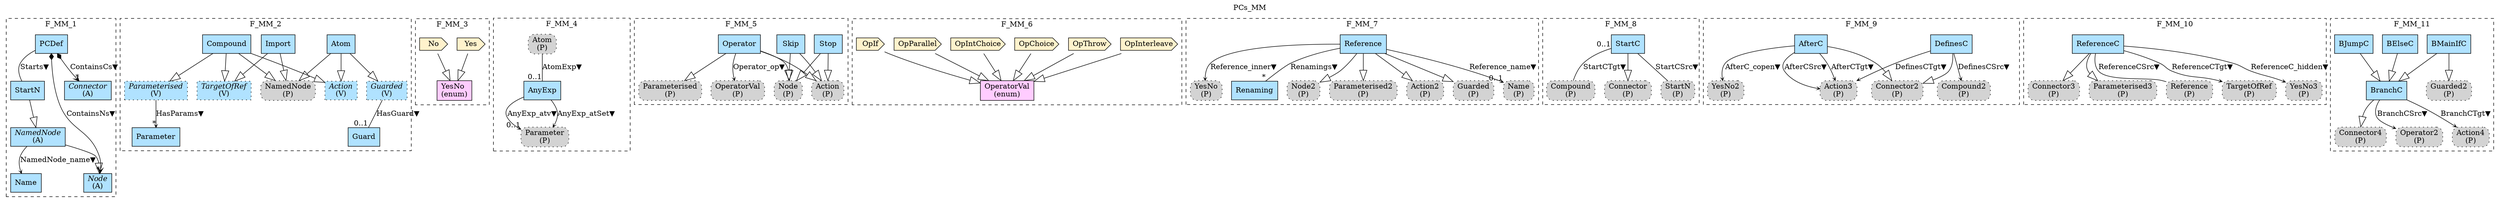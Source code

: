 digraph {graph[label=PCs_MM,labelloc=tl,labelfontsize=12];
subgraph cluster_F_MM_1{style=dashed;label=F_MM_1;
"NamedNode"[shape=record,fillcolor=lightskyblue1,style = filled,label=<{<I>NamedNode</I><br/>(A)}>];
"Name"[shape=record,fillcolor=lightskyblue1,style = filled,label="Name"];
"Node"[shape=record,fillcolor=lightskyblue1,style = filled,label=<{<I>Node</I><br/>(A)}>];
"Connector"[shape=record,fillcolor=lightskyblue1,style = filled,label=<{<I>Connector</I><br/>(A)}>];
"PCDef"[shape=record,fillcolor=lightskyblue1,style = filled,label="PCDef"];
"StartN"[shape=record,fillcolor=lightskyblue1,style = filled,label="StartN"];

"NamedNode"->"Node"[arrowhead=onormal,arrowsize=2.0];
"StartN"->"NamedNode"[arrowhead=onormal,arrowsize=2.0];
"NamedNode"->"Name"[label="NamedNode_name▼",arrowhead=vee,headlabel="",arrowsize=.5];
"PCDef"->"Node"[label="ContainsNs▼",arrowhead=vee,arrowtail=diamond,dir=both,headlabel="*"];
"PCDef"->"Connector"[label="ContainsCs▼",arrowhead=vee,arrowtail=diamond,dir=both,headlabel="*"];
"PCDef"->"StartN"[label="Starts▼",dir=none,taillabel="",headlabel=""];

}
subgraph cluster_F_MM_2{style=dashed;label=F_MM_2;
"PNamedNode"[shape=box,fillcolor=lightgray,style ="rounded,filled,dotted",label=<NamedNode<br/>(P)>];
"Import"[shape=record,fillcolor=lightskyblue1,style = filled,label="Import"];
"TargetOfRef"[shape=record,fillcolor=lightskyblue1,style ="filled,dotted",label=<{<I>TargetOfRef</I><br/>(V)}>];
"Atom"[shape=record,fillcolor=lightskyblue1,style = filled,label="Atom"];
"Compound"[shape=record,fillcolor=lightskyblue1,style = filled,label="Compound"];
"Action"[shape=record,fillcolor=lightskyblue1,style ="filled,dotted",label=<{<I>Action</I><br/>(V)}>];
"Parameterised"[shape=record,fillcolor=lightskyblue1,style ="filled,dotted",label=<{<I>Parameterised</I><br/>(V)}>];
"Parameter"[shape=record,fillcolor=lightskyblue1,style = filled,label="Parameter"];
"Guarded"[shape=record,fillcolor=lightskyblue1,style ="filled,dotted",label=<{<I>Guarded</I><br/>(V)}>];
"Guard"[shape=record,fillcolor=lightskyblue1,style = filled,label="Guard"];

"Import"->"PNamedNode"[arrowhead=onormal,arrowsize=2.0];
"Compound"->"PNamedNode"[arrowhead=onormal,arrowsize=2.0];
"Atom"->"PNamedNode"[arrowhead=onormal,arrowsize=2.0];
"Import"->"TargetOfRef"[arrowhead=onormal,arrowsize=2.0];
"Compound"->"TargetOfRef"[arrowhead=onormal,arrowsize=2.0];
"Compound"->"Parameterised"[arrowhead=onormal,arrowsize=2.0];
"Atom"->"Action"[arrowhead=onormal,arrowsize=2.0];
"Atom"->"Guarded"[arrowhead=onormal,arrowsize=2.0];
"Compound"->"Action"[arrowhead=onormal,arrowsize=2.0];
"Parameterised"->"Parameter"[label="HasParams▼",arrowhead=vee,headlabel="*",arrowsize=.5];
"Guarded"->"Guard"[label="HasGuard▼",dir=none,taillabel="",headlabel="0..1"];

}

subgraph cluster_F_MM_3{style=dashed;label=F_MM_3;
"YesNo"[shape=record,fillcolor="#FFCCFF",style = filled,label="YesNo\l(enum)"];
"Yes"[shape=cds,fillcolor="#FFF2CC",style = filled,label="Yes"];
"No"[shape=cds,fillcolor="#FFF2CC",style = filled,label="No"];

"Yes"->"YesNo"[arrowhead=onormal,arrowsize=2.0];
"No"->"YesNo"[arrowhead=onormal,arrowsize=2.0];

}
subgraph cluster_F_MM_4{style=dashed;label=F_MM_4;
"PAtom"[shape=box,fillcolor=lightgray,style ="rounded,filled,dotted",label=<Atom<br/>(P)>];
"AnyExp"[shape=record,fillcolor=lightskyblue1,style = filled,label="AnyExp"];
"PParameter"[shape=box,fillcolor=lightgray,style ="rounded,filled,dotted",label=<Parameter<br/>(P)>];

"PAtom"->"AnyExp"[label="AtomExp▼",dir=none,taillabel="",headlabel="0..1"];
"AnyExp"->"PParameter"[label="AnyExp_atv▼",arrowhead=vee,headlabel="0..1",arrowsize=.5];
"AnyExp"->"PParameter"[label="AnyExp_atSet▼",arrowhead=vee,headlabel="",arrowsize=.5];

}


subgraph cluster_F_MM_5{style=dashed;label=F_MM_5;
"PNode"[shape=box,fillcolor=lightgray,style ="rounded,filled,dotted",label=<Node<br/>(P)>];
"PParameterised"[shape=box,fillcolor=lightgray,style ="rounded,filled,dotted",label=<Parameterised<br/>(P)>];
"Stop"[shape=record,fillcolor=lightskyblue1,style = filled,label="Stop"];
"Skip"[shape=record,fillcolor=lightskyblue1,style = filled,label="Skip"];
"PAction"[shape=box,fillcolor=lightgray,style ="rounded,filled,dotted",label=<Action<br/>(P)>];
"Operator"[shape=record,fillcolor=lightskyblue1,style = filled,label="Operator"];
"POperatorVal"[shape=box,fillcolor=lightgray,style ="rounded,filled,dotted",label=<OperatorVal<br/>(P)>];

"Stop"->"PNode"[arrowhead=onormal,arrowsize=2.0];
"Skip"->"PNode"[arrowhead=onormal,arrowsize=2.0];
"Operator"->"PNode"[arrowhead=onormal,arrowsize=2.0];
"Operator"->"PParameterised"[arrowhead=onormal,arrowsize=2.0];
"Stop"->"PAction"[arrowhead=onormal,arrowsize=2.0];
"Skip"->"PAction"[arrowhead=onormal,arrowsize=2.0];
"Operator"->"PAction"[arrowhead=onormal,arrowsize=2.0];
"Operator"->"POperatorVal"[label="Operator_op▼",arrowhead=vee,headlabel="",arrowsize=.5];

}




subgraph cluster_F_MM_6{style=dashed;label=F_MM_6;
"OperatorVal"[shape=record,fillcolor="#FFCCFF",style = filled,label="OperatorVal\l(enum)"];
"OpChoice"[shape=cds,fillcolor="#FFF2CC",style = filled,label="OpChoice"];
"OpIntChoice"[shape=cds,fillcolor="#FFF2CC",style = filled,label="OpIntChoice"];
"OpParallel"[shape=cds,fillcolor="#FFF2CC",style = filled,label="OpParallel"];
"OpIf"[shape=cds,fillcolor="#FFF2CC",style = filled,label="OpIf"];
"OpInterleave"[shape=cds,fillcolor="#FFF2CC",style = filled,label="OpInterleave"];
"OpThrow"[shape=cds,fillcolor="#FFF2CC",style = filled,label="OpThrow"];

"OpChoice"->"OperatorVal"[arrowhead=onormal,arrowsize=2.0];
"OpIntChoice"->"OperatorVal"[arrowhead=onormal,arrowsize=2.0];
"OpParallel"->"OperatorVal"[arrowhead=onormal,arrowsize=2.0];
"OpIf"->"OperatorVal"[arrowhead=onormal,arrowsize=2.0];
"OpInterleave"->"OperatorVal"[arrowhead=onormal,arrowsize=2.0];
"OpThrow"->"OperatorVal"[arrowhead=onormal,arrowsize=2.0];

}
subgraph cluster_F_MM_7{style=dashed;label=F_MM_7;
"PNode2"[shape=box,fillcolor=lightgray,style ="rounded,filled,dotted",label=<Node2<br/>(P)>];
"PParameterised2"[shape=box,fillcolor=lightgray,style ="rounded,filled,dotted",label=<Parameterised2<br/>(P)>];
"PAction2"[shape=box,fillcolor=lightgray,style ="rounded,filled,dotted",label=<Action2<br/>(P)>];
"PGuarded"[shape=box,fillcolor=lightgray,style ="rounded,filled,dotted",label=<Guarded<br/>(P)>];
"PName"[shape=box,fillcolor=lightgray,style ="rounded,filled,dotted",label=<Name<br/>(P)>];
"PYesNo"[shape=box,fillcolor=lightgray,style ="rounded,filled,dotted",label=<YesNo<br/>(P)>];
"Reference"[shape=record,fillcolor=lightskyblue1,style = filled,label="Reference"];
"Renaming"[shape=record,fillcolor=lightskyblue1,style = filled,label="Renaming"];

"Reference"->"PNode2"[arrowhead=onormal,arrowsize=2.0];
"Reference"->"PParameterised2"[arrowhead=onormal,arrowsize=2.0];
"Reference"->"PAction2"[arrowhead=onormal,arrowsize=2.0];
"Reference"->"PGuarded"[arrowhead=onormal,arrowsize=2.0];
"Reference"->"PName"[label="Reference_name▼",arrowhead=vee,headlabel="0..1",arrowsize=.5];
"Reference"->"PYesNo"[label="Reference_inner▼",arrowhead=vee,headlabel="",arrowsize=.5];
"Reference"->"Renaming"[label="Renamings▼",dir=none,taillabel="",headlabel="*"];

}






subgraph cluster_F_MM_8{style=dashed;label=F_MM_8;
"PConnector"[shape=box,fillcolor=lightgray,style ="rounded,filled,dotted",label=<Connector<br/>(P)>];
"PStartN"[shape=box,fillcolor=lightgray,style ="rounded,filled,dotted",label=<StartN<br/>(P)>];
"StartC"[shape=record,fillcolor=lightskyblue1,style = filled,label="StartC"];
"PCompound"[shape=box,fillcolor=lightgray,style ="rounded,filled,dotted",label=<Compound<br/>(P)>];

"StartC"->"PConnector"[arrowhead=onormal,arrowsize=2.0];
"StartC"->"PStartN"[label="StartCSrc▼",dir=none,taillabel="",headlabel=""];
"StartC"->"PCompound"[label="StartCTgt▼",dir=none,taillabel="0..1",headlabel=""];

}



subgraph cluster_F_MM_9{style=dashed;label=F_MM_9;
"PConnector2"[shape=box,fillcolor=lightgray,style ="rounded,filled,dotted",label=<Connector2<br/>(P)>];
"PAction3"[shape=box,fillcolor=lightgray,style ="rounded,filled,dotted",label=<Action3<br/>(P)>];
"DefinesC"[shape=record,fillcolor=lightskyblue1,style = filled,label="DefinesC"];
"PCompound2"[shape=box,fillcolor=lightgray,style ="rounded,filled,dotted",label=<Compound2<br/>(P)>];
"AfterC"[shape=record,fillcolor=lightskyblue1,style = filled,label="AfterC"];
"PYesNo2"[shape=box,fillcolor=lightgray,style ="rounded,filled,dotted",label=<YesNo2<br/>(P)>];

"AfterC"->"PConnector2"[arrowhead=onormal,arrowsize=2.0];
"DefinesC"->"PConnector2"[arrowhead=onormal,arrowsize=2.0];
"AfterC"->"PAction3"[label="AfterCSrc▼",arrowhead=vee,headlabel="",arrowsize=.5];
"AfterC"->"PAction3"[label="AfterCTgt▼",arrowhead=vee,headlabel="",arrowsize=.5];
"DefinesC"->"PAction3"[label="DefinesCTgt▼",arrowhead=vee,headlabel="",arrowsize=.5];
"DefinesC"->"PCompound2"[label="DefinesCSrc▼",arrowhead=vee,headlabel="",arrowsize=.5];
"AfterC"->"PYesNo2"[label="AfterC_copen▼",arrowhead=vee,headlabel="",arrowsize=.5];

}




subgraph cluster_F_MM_10{style=dashed;label=F_MM_10;
"PConnector3"[shape=box,fillcolor=lightgray,style ="rounded,filled,dotted",label=<Connector3<br/>(P)>];
"PParameterised3"[shape=box,fillcolor=lightgray,style ="rounded,filled,dotted",label=<Parameterised3<br/>(P)>];
"PReference"[shape=box,fillcolor=lightgray,style ="rounded,filled,dotted",label=<Reference<br/>(P)>];
"PTargetOfRef"[shape=box,fillcolor=lightgray,style ="rounded,filled,dotted",label=<TargetOfRef<br/>(P)>];
"ReferenceC"[shape=record,fillcolor=lightskyblue1,style = filled,label="ReferenceC"];
"PYesNo3"[shape=box,fillcolor=lightgray,style ="rounded,filled,dotted",label=<YesNo3<br/>(P)>];

"ReferenceC"->"PConnector3"[arrowhead=onormal,arrowsize=2.0];
"ReferenceC"->"PParameterised3"[arrowhead=onormal,arrowsize=2.0];
"ReferenceC"->"PReference"[label="ReferenceCSrc▼",dir=none,taillabel="",headlabel=""];
"ReferenceC"->"PTargetOfRef"[label="ReferenceCTgt▼",arrowhead=vee,headlabel="",arrowsize=.5];
"ReferenceC"->"PYesNo3"[label="ReferenceC_hidden▼",arrowhead=vee,headlabel="",arrowsize=.5];

}





subgraph cluster_F_MM_11{style=dashed;label=F_MM_11;
"BMainIfC"[shape=record,fillcolor=lightskyblue1,style = filled,label="BMainIfC"];
"PGuarded2"[shape=box,fillcolor=lightgray,style ="rounded,filled,dotted",label=<Guarded2<br/>(P)>];
"BElseC"[shape=record,fillcolor=lightskyblue1,style = filled,label="BElseC"];
"BJumpC"[shape=record,fillcolor=lightskyblue1,style = filled,label="BJumpC"];
"PConnector4"[shape=box,fillcolor=lightgray,style ="rounded,filled,dotted",label=<Connector4<br/>(P)>];
"POperator2"[shape=box,fillcolor=lightgray,style ="rounded,filled,dotted",label=<Operator2<br/>(P)>];
"BranchC"[shape=record,fillcolor=lightskyblue1,style = filled,label="BranchC"];
"PAction4"[shape=box,fillcolor=lightgray,style ="rounded,filled,dotted",label=<Action4<br/>(P)>];

"BMainIfC"->"BranchC"[arrowhead=onormal,arrowsize=2.0];
"BMainIfC"->"PGuarded2"[arrowhead=onormal,arrowsize=2.0];
"BElseC"->"BranchC"[arrowhead=onormal,arrowsize=2.0];
"BJumpC"->"BranchC"[arrowhead=onormal,arrowsize=2.0];
"BranchC"->"PConnector4"[arrowhead=onormal,arrowsize=2.0];
"BranchC"->"POperator2"[label="BranchCSrc▼",arrowhead=vee,headlabel="",arrowsize=.5];
"BranchC"->"PAction4"[label="BranchCTgt▼",arrowhead=vee,headlabel="",arrowsize=.5];

}




}